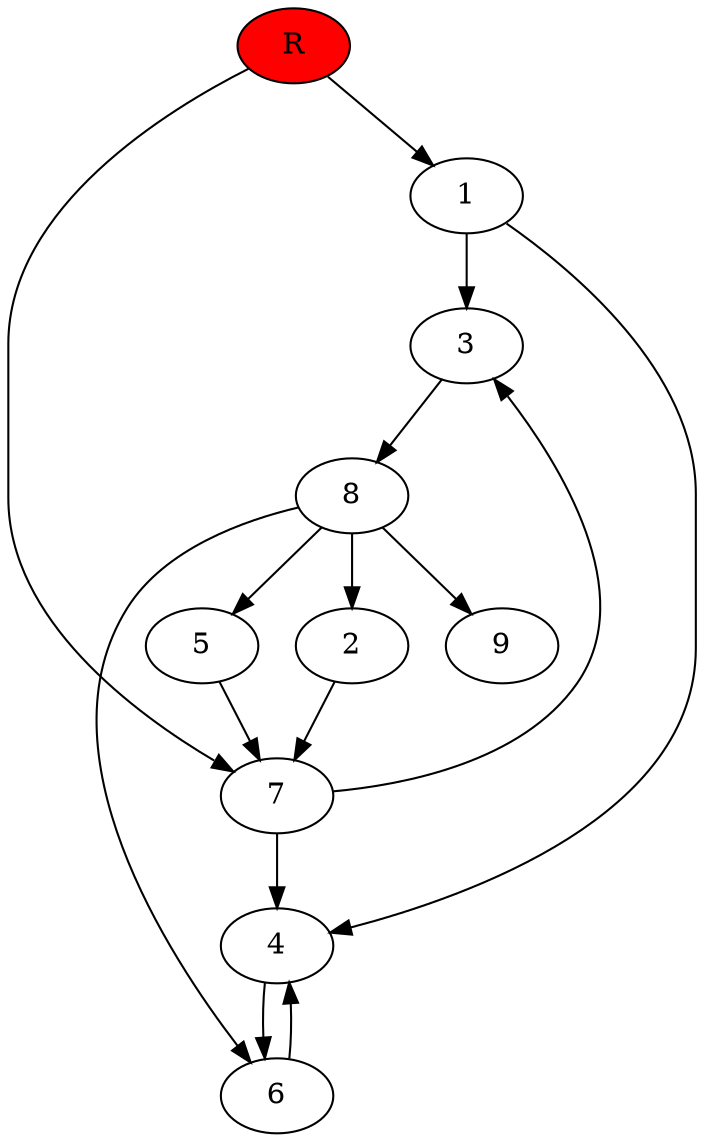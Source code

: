 digraph prb27787 {
	1
	2
	3
	4
	5
	6
	7
	8
	R [fillcolor="#ff0000" style=filled]
	1 -> 3
	1 -> 4
	2 -> 7
	3 -> 8
	4 -> 6
	5 -> 7
	6 -> 4
	7 -> 3
	7 -> 4
	8 -> 2
	8 -> 5
	8 -> 6
	8 -> 9
	R -> 1
	R -> 7
}
